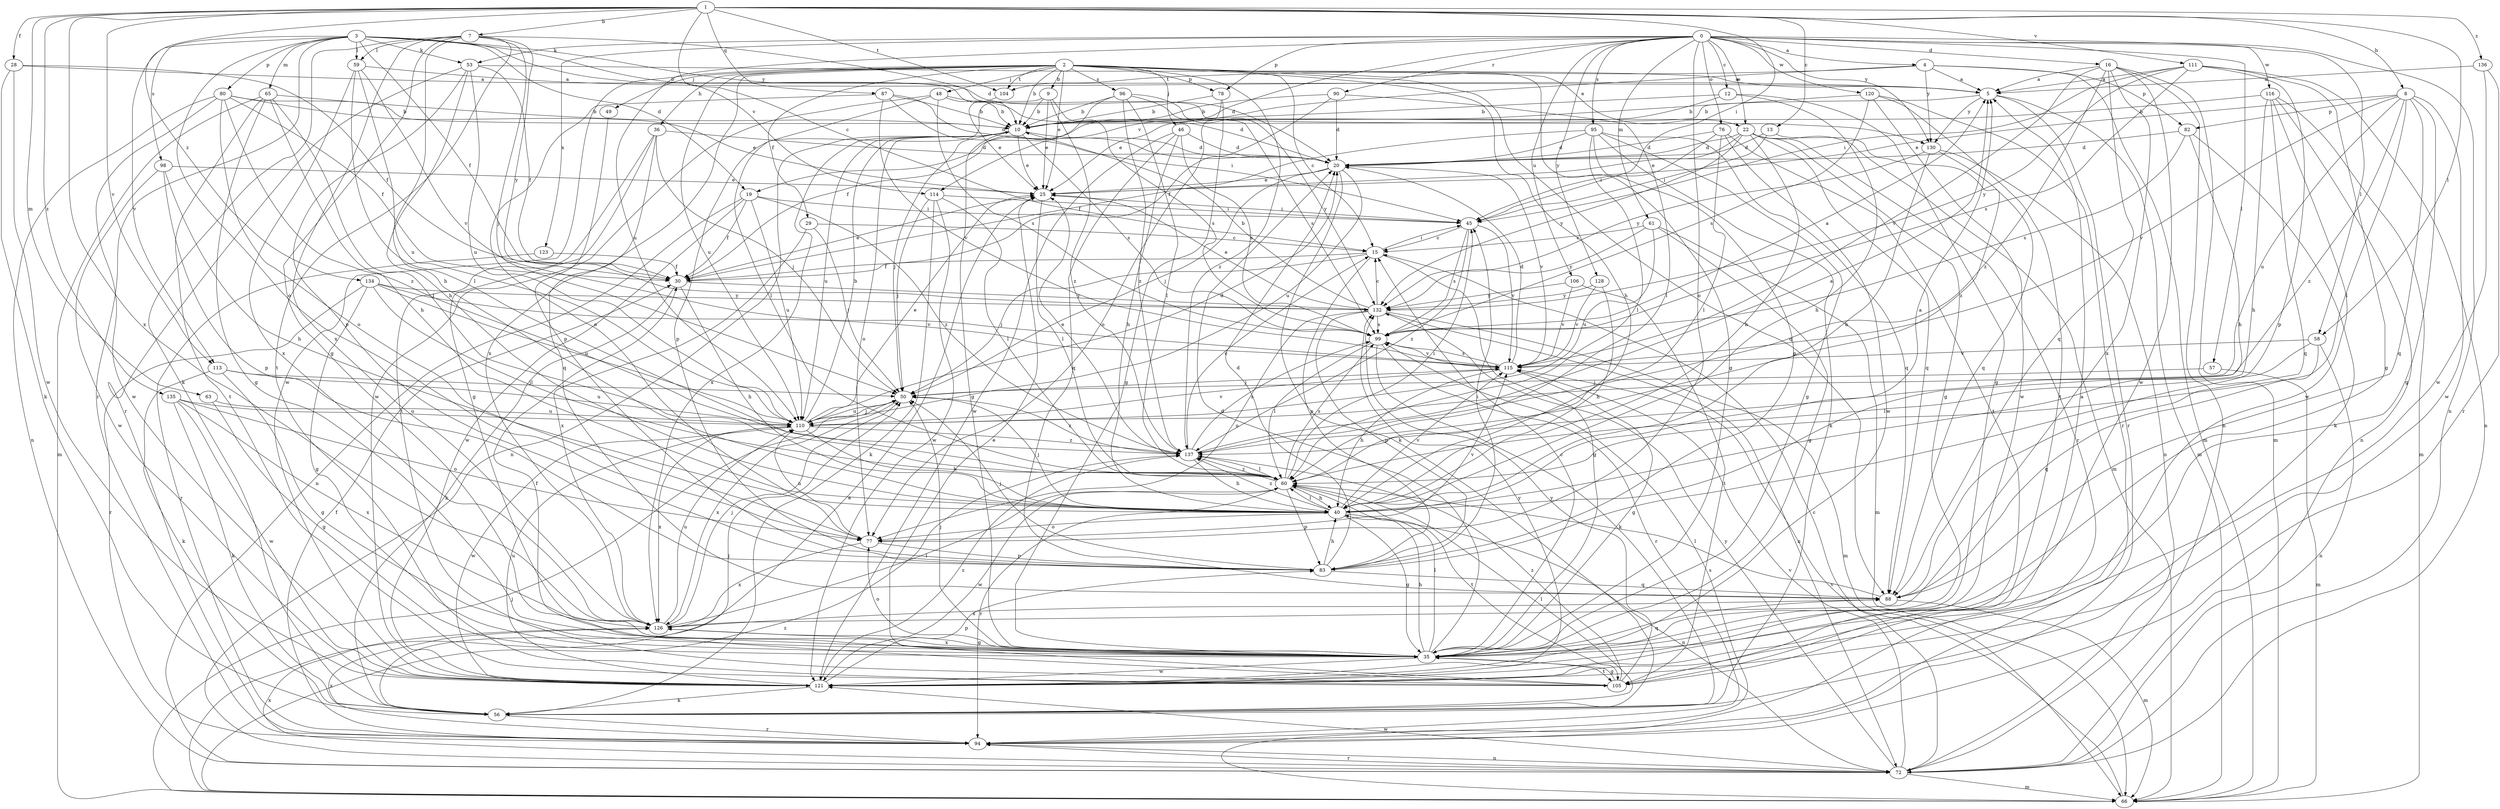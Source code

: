 strict digraph  {
0;
1;
2;
3;
4;
5;
7;
8;
9;
10;
12;
13;
15;
16;
19;
20;
22;
25;
28;
29;
30;
35;
36;
40;
45;
46;
48;
49;
50;
53;
56;
57;
58;
59;
60;
61;
63;
65;
66;
72;
76;
77;
78;
80;
82;
83;
87;
88;
90;
94;
95;
96;
98;
99;
104;
105;
106;
110;
111;
113;
114;
115;
116;
120;
121;
123;
126;
128;
130;
132;
134;
135;
136;
137;
0 -> 4  [label=a];
0 -> 12  [label=c];
0 -> 16  [label=d];
0 -> 19  [label=d];
0 -> 22  [label=e];
0 -> 53  [label=k];
0 -> 57  [label=l];
0 -> 58  [label=l];
0 -> 61  [label=m];
0 -> 72  [label=n];
0 -> 76  [label=o];
0 -> 77  [label=o];
0 -> 78  [label=p];
0 -> 90  [label=r];
0 -> 95  [label=s];
0 -> 106  [label=u];
0 -> 110  [label=u];
0 -> 116  [label=w];
0 -> 120  [label=w];
0 -> 123  [label=x];
0 -> 128  [label=y];
0 -> 130  [label=y];
1 -> 7  [label=b];
1 -> 8  [label=b];
1 -> 13  [label=c];
1 -> 15  [label=c];
1 -> 28  [label=f];
1 -> 45  [label=i];
1 -> 58  [label=l];
1 -> 63  [label=m];
1 -> 87  [label=q];
1 -> 104  [label=t];
1 -> 111  [label=v];
1 -> 113  [label=v];
1 -> 126  [label=x];
1 -> 134  [label=z];
1 -> 135  [label=z];
1 -> 136  [label=z];
2 -> 9  [label=b];
2 -> 10  [label=b];
2 -> 15  [label=c];
2 -> 22  [label=e];
2 -> 25  [label=e];
2 -> 29  [label=f];
2 -> 35  [label=g];
2 -> 36  [label=h];
2 -> 40  [label=h];
2 -> 46  [label=j];
2 -> 48  [label=j];
2 -> 49  [label=j];
2 -> 78  [label=p];
2 -> 88  [label=q];
2 -> 96  [label=s];
2 -> 104  [label=t];
2 -> 110  [label=u];
2 -> 121  [label=w];
2 -> 126  [label=x];
2 -> 137  [label=z];
3 -> 10  [label=b];
3 -> 19  [label=d];
3 -> 30  [label=f];
3 -> 53  [label=k];
3 -> 59  [label=l];
3 -> 65  [label=m];
3 -> 77  [label=o];
3 -> 80  [label=p];
3 -> 94  [label=r];
3 -> 98  [label=s];
3 -> 113  [label=v];
3 -> 114  [label=v];
3 -> 130  [label=y];
4 -> 5  [label=a];
4 -> 66  [label=m];
4 -> 82  [label=p];
4 -> 104  [label=t];
4 -> 114  [label=v];
4 -> 130  [label=y];
5 -> 10  [label=b];
5 -> 66  [label=m];
5 -> 94  [label=r];
5 -> 130  [label=y];
7 -> 20  [label=d];
7 -> 35  [label=g];
7 -> 40  [label=h];
7 -> 50  [label=j];
7 -> 56  [label=k];
7 -> 59  [label=l];
7 -> 105  [label=t];
7 -> 126  [label=x];
7 -> 132  [label=y];
8 -> 25  [label=e];
8 -> 35  [label=g];
8 -> 60  [label=l];
8 -> 82  [label=p];
8 -> 88  [label=q];
8 -> 110  [label=u];
8 -> 115  [label=v];
8 -> 121  [label=w];
8 -> 137  [label=z];
9 -> 10  [label=b];
9 -> 25  [label=e];
9 -> 83  [label=p];
9 -> 99  [label=s];
9 -> 137  [label=z];
10 -> 20  [label=d];
10 -> 25  [label=e];
10 -> 35  [label=g];
10 -> 50  [label=j];
10 -> 72  [label=n];
10 -> 77  [label=o];
10 -> 99  [label=s];
10 -> 110  [label=u];
10 -> 126  [label=x];
12 -> 10  [label=b];
12 -> 25  [label=e];
12 -> 35  [label=g];
12 -> 40  [label=h];
13 -> 20  [label=d];
13 -> 45  [label=i];
13 -> 137  [label=z];
15 -> 30  [label=f];
15 -> 35  [label=g];
15 -> 45  [label=i];
15 -> 50  [label=j];
15 -> 83  [label=p];
16 -> 5  [label=a];
16 -> 66  [label=m];
16 -> 72  [label=n];
16 -> 88  [label=q];
16 -> 115  [label=v];
16 -> 121  [label=w];
16 -> 126  [label=x];
16 -> 137  [label=z];
19 -> 30  [label=f];
19 -> 45  [label=i];
19 -> 72  [label=n];
19 -> 110  [label=u];
19 -> 121  [label=w];
19 -> 137  [label=z];
20 -> 25  [label=e];
20 -> 50  [label=j];
20 -> 56  [label=k];
20 -> 110  [label=u];
20 -> 115  [label=v];
22 -> 20  [label=d];
22 -> 25  [label=e];
22 -> 35  [label=g];
22 -> 40  [label=h];
22 -> 66  [label=m];
22 -> 88  [label=q];
22 -> 94  [label=r];
22 -> 132  [label=y];
25 -> 45  [label=i];
25 -> 60  [label=l];
28 -> 5  [label=a];
28 -> 30  [label=f];
28 -> 56  [label=k];
28 -> 121  [label=w];
29 -> 15  [label=c];
29 -> 50  [label=j];
29 -> 126  [label=x];
30 -> 25  [label=e];
30 -> 40  [label=h];
30 -> 56  [label=k];
30 -> 132  [label=y];
35 -> 15  [label=c];
35 -> 20  [label=d];
35 -> 40  [label=h];
35 -> 50  [label=j];
35 -> 60  [label=l];
35 -> 77  [label=o];
35 -> 88  [label=q];
35 -> 105  [label=t];
35 -> 121  [label=w];
35 -> 126  [label=x];
36 -> 20  [label=d];
36 -> 35  [label=g];
36 -> 50  [label=j];
36 -> 88  [label=q];
36 -> 105  [label=t];
40 -> 5  [label=a];
40 -> 35  [label=g];
40 -> 50  [label=j];
40 -> 60  [label=l];
40 -> 72  [label=n];
40 -> 77  [label=o];
40 -> 115  [label=v];
40 -> 137  [label=z];
45 -> 15  [label=c];
45 -> 99  [label=s];
45 -> 115  [label=v];
45 -> 137  [label=z];
46 -> 20  [label=d];
46 -> 40  [label=h];
46 -> 88  [label=q];
46 -> 99  [label=s];
46 -> 121  [label=w];
48 -> 10  [label=b];
48 -> 20  [label=d];
48 -> 60  [label=l];
48 -> 99  [label=s];
48 -> 121  [label=w];
49 -> 83  [label=p];
50 -> 110  [label=u];
50 -> 126  [label=x];
50 -> 137  [label=z];
53 -> 5  [label=a];
53 -> 30  [label=f];
53 -> 40  [label=h];
53 -> 83  [label=p];
53 -> 94  [label=r];
53 -> 110  [label=u];
56 -> 50  [label=j];
56 -> 60  [label=l];
56 -> 94  [label=r];
57 -> 50  [label=j];
57 -> 66  [label=m];
58 -> 60  [label=l];
58 -> 72  [label=n];
58 -> 88  [label=q];
58 -> 115  [label=v];
59 -> 5  [label=a];
59 -> 60  [label=l];
59 -> 110  [label=u];
59 -> 115  [label=v];
59 -> 126  [label=x];
60 -> 40  [label=h];
60 -> 45  [label=i];
60 -> 83  [label=p];
60 -> 94  [label=r];
60 -> 99  [label=s];
60 -> 105  [label=t];
60 -> 121  [label=w];
60 -> 137  [label=z];
61 -> 15  [label=c];
61 -> 35  [label=g];
61 -> 66  [label=m];
61 -> 110  [label=u];
61 -> 132  [label=y];
63 -> 35  [label=g];
63 -> 110  [label=u];
65 -> 10  [label=b];
65 -> 35  [label=g];
65 -> 40  [label=h];
65 -> 60  [label=l];
65 -> 66  [label=m];
65 -> 105  [label=t];
66 -> 25  [label=e];
66 -> 50  [label=j];
66 -> 99  [label=s];
66 -> 115  [label=v];
66 -> 137  [label=z];
72 -> 15  [label=c];
72 -> 66  [label=m];
72 -> 94  [label=r];
72 -> 115  [label=v];
72 -> 121  [label=w];
72 -> 126  [label=x];
72 -> 132  [label=y];
76 -> 20  [label=d];
76 -> 45  [label=i];
76 -> 60  [label=l];
76 -> 105  [label=t];
76 -> 121  [label=w];
77 -> 83  [label=p];
77 -> 110  [label=u];
77 -> 115  [label=v];
77 -> 126  [label=x];
78 -> 10  [label=b];
78 -> 35  [label=g];
78 -> 77  [label=o];
80 -> 10  [label=b];
80 -> 25  [label=e];
80 -> 30  [label=f];
80 -> 72  [label=n];
80 -> 77  [label=o];
80 -> 121  [label=w];
80 -> 137  [label=z];
82 -> 20  [label=d];
82 -> 40  [label=h];
82 -> 56  [label=k];
82 -> 99  [label=s];
83 -> 20  [label=d];
83 -> 40  [label=h];
83 -> 45  [label=i];
83 -> 50  [label=j];
83 -> 88  [label=q];
87 -> 10  [label=b];
87 -> 20  [label=d];
87 -> 45  [label=i];
87 -> 77  [label=o];
87 -> 115  [label=v];
88 -> 60  [label=l];
88 -> 66  [label=m];
88 -> 126  [label=x];
90 -> 10  [label=b];
90 -> 20  [label=d];
90 -> 30  [label=f];
90 -> 60  [label=l];
94 -> 30  [label=f];
94 -> 72  [label=n];
94 -> 126  [label=x];
95 -> 20  [label=d];
95 -> 30  [label=f];
95 -> 35  [label=g];
95 -> 56  [label=k];
95 -> 60  [label=l];
95 -> 83  [label=p];
95 -> 88  [label=q];
96 -> 10  [label=b];
96 -> 30  [label=f];
96 -> 60  [label=l];
96 -> 99  [label=s];
96 -> 132  [label=y];
96 -> 137  [label=z];
98 -> 25  [label=e];
98 -> 40  [label=h];
98 -> 83  [label=p];
98 -> 121  [label=w];
99 -> 5  [label=a];
99 -> 56  [label=k];
99 -> 60  [label=l];
99 -> 94  [label=r];
99 -> 115  [label=v];
104 -> 25  [label=e];
105 -> 5  [label=a];
105 -> 25  [label=e];
105 -> 30  [label=f];
105 -> 35  [label=g];
105 -> 132  [label=y];
105 -> 137  [label=z];
106 -> 105  [label=t];
106 -> 115  [label=v];
106 -> 132  [label=y];
110 -> 10  [label=b];
110 -> 20  [label=d];
110 -> 25  [label=e];
110 -> 40  [label=h];
110 -> 50  [label=j];
110 -> 115  [label=v];
110 -> 121  [label=w];
110 -> 126  [label=x];
110 -> 137  [label=z];
111 -> 5  [label=a];
111 -> 35  [label=g];
111 -> 45  [label=i];
111 -> 72  [label=n];
111 -> 83  [label=p];
111 -> 99  [label=s];
111 -> 132  [label=y];
113 -> 35  [label=g];
113 -> 50  [label=j];
113 -> 56  [label=k];
113 -> 110  [label=u];
114 -> 45  [label=i];
114 -> 50  [label=j];
114 -> 56  [label=k];
114 -> 60  [label=l];
114 -> 121  [label=w];
115 -> 20  [label=d];
115 -> 35  [label=g];
115 -> 40  [label=h];
115 -> 50  [label=j];
115 -> 99  [label=s];
116 -> 10  [label=b];
116 -> 40  [label=h];
116 -> 66  [label=m];
116 -> 72  [label=n];
116 -> 88  [label=q];
116 -> 121  [label=w];
120 -> 10  [label=b];
120 -> 94  [label=r];
120 -> 99  [label=s];
120 -> 105  [label=t];
120 -> 121  [label=w];
121 -> 56  [label=k];
121 -> 83  [label=p];
121 -> 110  [label=u];
121 -> 132  [label=y];
121 -> 137  [label=z];
123 -> 30  [label=f];
123 -> 94  [label=r];
126 -> 35  [label=g];
126 -> 50  [label=j];
126 -> 60  [label=l];
126 -> 110  [label=u];
128 -> 40  [label=h];
128 -> 115  [label=v];
128 -> 132  [label=y];
130 -> 40  [label=h];
130 -> 72  [label=n];
130 -> 88  [label=q];
130 -> 132  [label=y];
132 -> 10  [label=b];
132 -> 15  [label=c];
132 -> 25  [label=e];
132 -> 66  [label=m];
132 -> 72  [label=n];
132 -> 77  [label=o];
132 -> 83  [label=p];
132 -> 99  [label=s];
134 -> 35  [label=g];
134 -> 60  [label=l];
134 -> 94  [label=r];
134 -> 110  [label=u];
134 -> 115  [label=v];
134 -> 132  [label=y];
135 -> 56  [label=k];
135 -> 77  [label=o];
135 -> 110  [label=u];
135 -> 121  [label=w];
135 -> 126  [label=x];
136 -> 5  [label=a];
136 -> 94  [label=r];
136 -> 121  [label=w];
137 -> 5  [label=a];
137 -> 15  [label=c];
137 -> 25  [label=e];
137 -> 40  [label=h];
137 -> 60  [label=l];
137 -> 99  [label=s];
}
